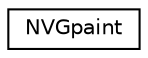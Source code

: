 digraph "Graphical Class Hierarchy"
{
  edge [fontname="Helvetica",fontsize="10",labelfontname="Helvetica",labelfontsize="10"];
  node [fontname="Helvetica",fontsize="10",shape=record];
  rankdir="LR";
  Node1 [label="NVGpaint",height=0.2,width=0.4,color="black", fillcolor="white", style="filled",URL="$struct_n_v_gpaint.html"];
}
